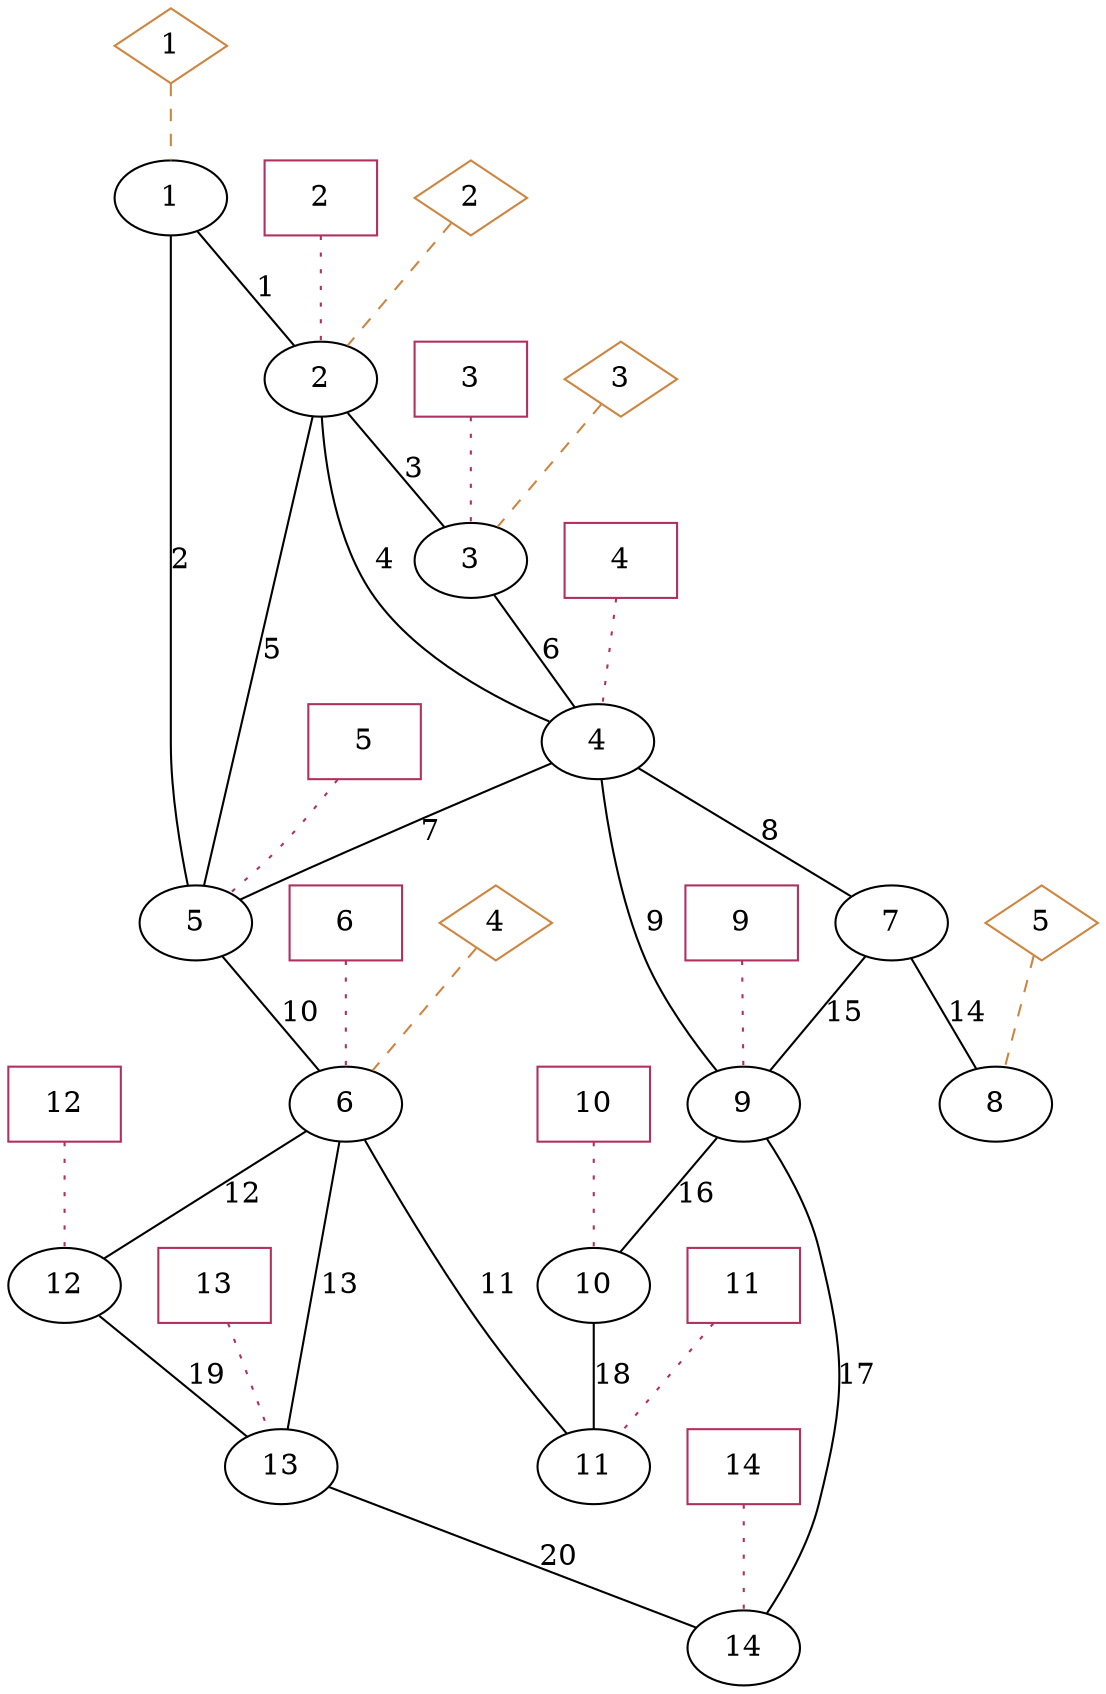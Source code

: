 graph {
  overlap=false
  bus1 [ label="4" ]
  bus2 [ label="1" ]
  bus3 [ label="12" ]
  bus4 [ label="2" ]
  bus5 [ label="6" ]
  bus6 [ label="11" ]
  bus7 [ label="13" ]
  bus8 [ label="5" ]
  bus9 [ label="14" ]
  bus10 [ label="7" ]
  bus11 [ label="8" ]
  bus12 [ label="10" ]
  bus13 [ label="9" ]
  bus14 [ label="3" ]
  bus1 -- bus13 [ label="9" ]
  bus1 -- bus10 [ label="8" ]
  bus1 -- bus8 [ label="7" ]
  bus2 -- bus4 [ label="1" ]
  bus2 -- bus8 [ label="2" ]
  bus3 -- bus7 [ label="19" ]
  bus4 -- bus1 [ label="4" ]
  bus4 -- bus8 [ label="5" ]
  bus4 -- bus14 [ label="3" ]
  bus5 -- bus3 [ label="12" ]
  bus5 -- bus6 [ label="11" ]
  bus5 -- bus7 [ label="13" ]
  bus7 -- bus9 [ label="20" ]
  bus8 -- bus5 [ label="10" ]
  bus10 -- bus13 [ label="15" ]
  bus10 -- bus11 [ label="14" ]
  bus12 -- bus6 [ label="18" ]
  bus13 -- bus12 [ label="16" ]
  bus13 -- bus9 [ label="17" ]
  bus14 -- bus1 [ label="6" ]
  load1 [ shape=box color=maroon label="5" ]
  load1 -- bus8 [ style=dotted color=maroon ]
  load2 [ shape=box color=maroon label="2" ]
  load2 -- bus4 [ style=dotted color=maroon ]
  load3 [ shape=box color=maroon label="3" ]
  load3 -- bus14 [ style=dotted color=maroon ]
  load4 [ shape=box color=maroon label="9" ]
  load4 -- bus13 [ style=dotted color=maroon ]
  load5 [ shape=box color=maroon label="14" ]
  load5 -- bus9 [ style=dotted color=maroon ]
  load6 [ shape=box color=maroon label="6" ]
  load6 -- bus5 [ style=dotted color=maroon ]
  load7 [ shape=box color=maroon label="10" ]
  load7 -- bus12 [ style=dotted color=maroon ]
  load8 [ shape=box color=maroon label="11" ]
  load8 -- bus6 [ style=dotted color=maroon ]
  load9 [ shape=box color=maroon label="13" ]
  load9 -- bus7 [ style=dotted color=maroon ]
  load10 [ shape=box color=maroon label="12" ]
  load10 -- bus3 [ style=dotted color=maroon ]
  load11 [ shape=box color=maroon label="4" ]
  load11 -- bus1 [ style=dotted color=maroon ]
  thermal1 [ shape=diamond color=peru label="4" ]
  thermal1 -- bus5 [ style=dashed color=peru ]
  thermal2 [ shape=diamond color=peru label="1" ]
  thermal2 -- bus2 [ style=dashed color=peru ]
  thermal3 [ shape=diamond color=peru label="5" ]
  thermal3 -- bus11 [ style=dashed color=peru ]
  thermal4 [ shape=diamond color=peru label="2" ]
  thermal4 -- bus4 [ style=dashed color=peru ]
  thermal5 [ shape=diamond color=peru label="3" ]
  thermal5 -- bus14 [ style=dashed color=peru ]
}
